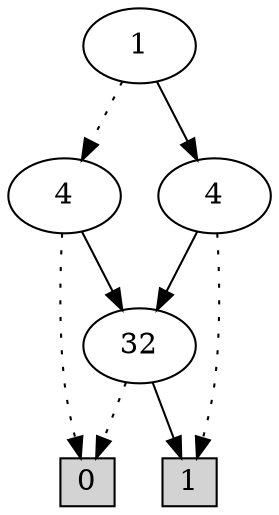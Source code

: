digraph G {
0 [shape=box, label="0", style=filled, shape=box, height=0.3, width=0.3];
1 [shape=box, label="1", style=filled, shape=box, height=0.3, width=0.3];
1142 [label="1"];
1142 -> 1127 [style=dotted];
1142 -> 1141 [style=filled];
1127 [label="4"];
1127 -> 0 [style=dotted];
1127 -> 66 [style=filled];
66 [label="32"];
66 -> 0 [style=dotted];
66 -> 1 [style=filled];
1141 [label="4"];
1141 -> 1 [style=dotted];
1141 -> 66 [style=filled];
}
